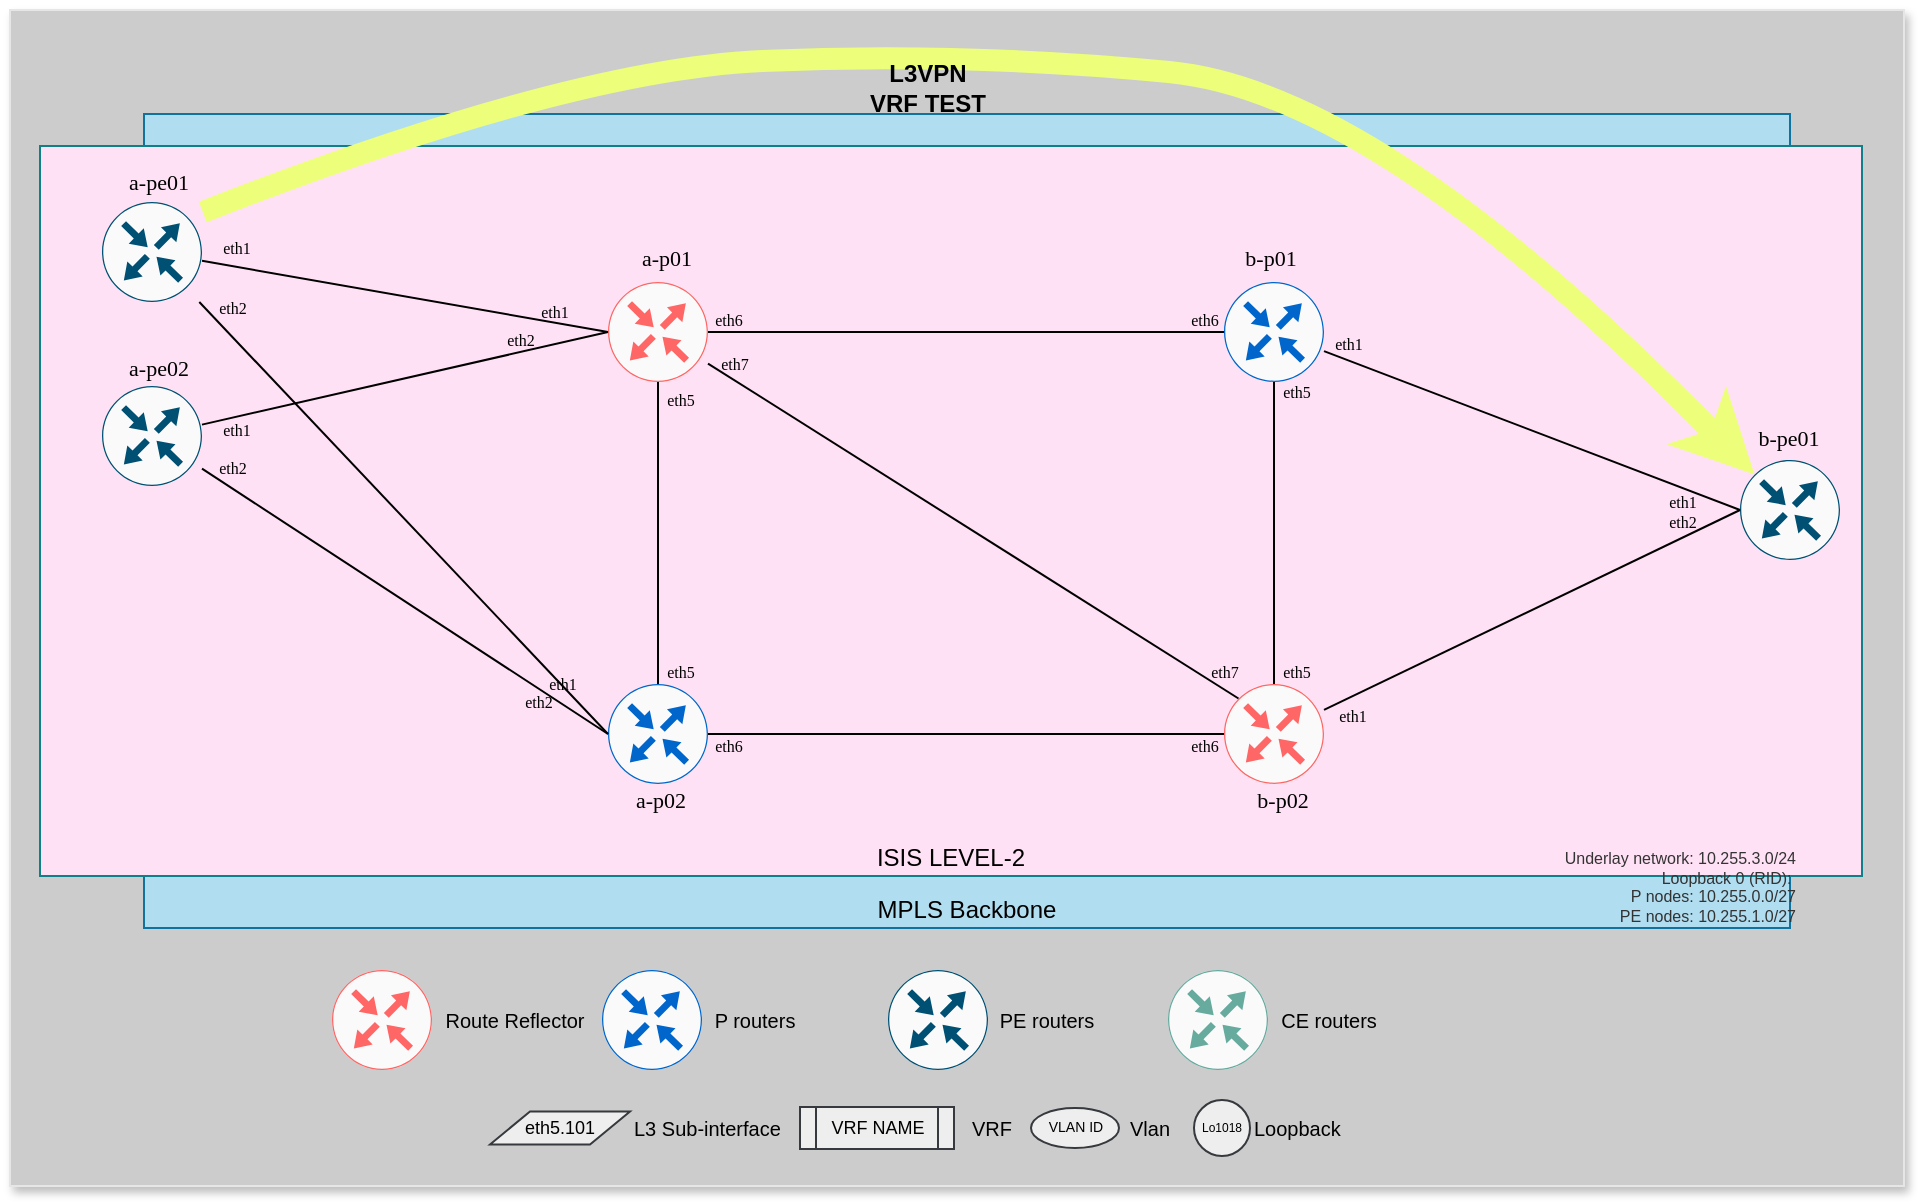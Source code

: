 <mxfile version="27.1.6">
  <diagram name="Page-1" id="-UelpCdYEey4y5baOnSz">
    <mxGraphModel dx="1449" dy="1049" grid="0" gridSize="10" guides="1" tooltips="1" connect="1" arrows="1" fold="1" page="0" pageScale="1" pageWidth="827" pageHeight="1169" math="0" shadow="0">
      <root>
        <mxCell id="0" />
        <mxCell id="-plp4mE1TCrz63QN9HbG-12" value="Background Image" parent="0" />
        <mxCell id="-plp4mE1TCrz63QN9HbG-13" value="" style="rounded=0;whiteSpace=wrap;html=1;fillColor=#CCCCCC;fontColor=#333333;strokeColor=#E6E6E6;shadow=1;" parent="-plp4mE1TCrz63QN9HbG-12" vertex="1">
          <mxGeometry x="-285" y="-140" width="947" height="588" as="geometry" />
        </mxCell>
        <mxCell id="1" parent="0" />
        <mxCell id="WSuv4SzaL3Qnk7HgxCXB-33" value="MPLS Backbone" style="rounded=0;whiteSpace=wrap;html=1;fillColor=#b1ddf0;strokeColor=#10739e;verticalAlign=bottom;" parent="1" vertex="1">
          <mxGeometry x="-218" y="-88" width="823" height="407" as="geometry" />
        </mxCell>
        <mxCell id="WSuv4SzaL3Qnk7HgxCXB-26" value="ISIS LEVEL-2" style="rounded=0;whiteSpace=wrap;html=1;fillColor=#FFE1F5;strokeColor=#0e8088;verticalAlign=bottom;shadow=0;" parent="1" vertex="1">
          <mxGeometry x="-270" y="-72" width="911" height="365" as="geometry" />
        </mxCell>
        <mxCell id="WSuv4SzaL3Qnk7HgxCXB-204" value="" style="sketch=0;points=[[0.5,0,0],[1,0.5,0],[0.5,1,0],[0,0.5,0],[0.145,0.145,0],[0.856,0.145,0],[0.855,0.856,0],[0.145,0.855,0]];verticalLabelPosition=bottom;html=1;verticalAlign=top;aspect=fixed;align=center;pointerEvents=1;shape=mxgraph.cisco19.rect;prIcon=router;fillColor=#FAFAFA;strokeColor=#0066CC;fontSize=8;" parent="1" vertex="1">
          <mxGeometry x="11" y="340" width="50" height="50" as="geometry" />
        </mxCell>
        <mxCell id="WSuv4SzaL3Qnk7HgxCXB-205" value="P routers" style="text;html=1;align=center;verticalAlign=middle;resizable=0;points=[];autosize=1;strokeColor=none;fillColor=none;fontSize=10;" parent="1" vertex="1">
          <mxGeometry x="58" y="353" width="58" height="24" as="geometry" />
        </mxCell>
        <mxCell id="WSuv4SzaL3Qnk7HgxCXB-206" value="" style="sketch=0;points=[[0.5,0,0],[1,0.5,0],[0.5,1,0],[0,0.5,0],[0.145,0.145,0],[0.856,0.145,0],[0.855,0.856,0],[0.145,0.855,0]];verticalLabelPosition=bottom;html=1;verticalAlign=top;aspect=fixed;align=center;pointerEvents=1;shape=mxgraph.cisco19.rect;prIcon=router;fillColor=#FAFAFA;strokeColor=#005073;fontSize=8;" parent="1" vertex="1">
          <mxGeometry x="154" y="340" width="50" height="50" as="geometry" />
        </mxCell>
        <mxCell id="WSuv4SzaL3Qnk7HgxCXB-207" value="PE routers" style="text;html=1;align=center;verticalAlign=middle;resizable=0;points=[];autosize=1;strokeColor=none;fillColor=none;fontSize=10;" parent="1" vertex="1">
          <mxGeometry x="200.5" y="353" width="65" height="24" as="geometry" />
        </mxCell>
        <mxCell id="WSuv4SzaL3Qnk7HgxCXB-208" value="" style="sketch=0;points=[[0.5,0,0],[1,0.5,0],[0.5,1,0],[0,0.5,0],[0.145,0.145,0],[0.856,0.145,0],[0.855,0.856,0],[0.145,0.855,0]];verticalLabelPosition=bottom;html=1;verticalAlign=top;aspect=fixed;align=center;pointerEvents=1;shape=mxgraph.cisco19.rect;prIcon=router;fillColor=#FAFAFA;strokeColor=#67AB9F;fontSize=8;" parent="1" vertex="1">
          <mxGeometry x="294" y="340" width="50" height="50" as="geometry" />
        </mxCell>
        <mxCell id="WSuv4SzaL3Qnk7HgxCXB-209" value="CE routers" style="text;html=1;align=center;verticalAlign=middle;resizable=0;points=[];autosize=1;strokeColor=none;fillColor=none;fontSize=10;" parent="1" vertex="1">
          <mxGeometry x="341" y="353" width="66" height="24" as="geometry" />
        </mxCell>
        <mxCell id="-plp4mE1TCrz63QN9HbG-1" value="VRF NAME" style="shape=process;whiteSpace=wrap;html=1;backgroundOutline=1;fillColor=#eeeeee;strokeColor=#36393d;fontSize=9;" parent="1" vertex="1">
          <mxGeometry x="110" y="408.5" width="77" height="21" as="geometry" />
        </mxCell>
        <mxCell id="-plp4mE1TCrz63QN9HbG-2" value="VRF" style="text;html=1;align=left;verticalAlign=middle;resizable=0;points=[];autosize=1;strokeColor=none;fillColor=none;fontSize=10;" parent="1" vertex="1">
          <mxGeometry x="194" y="407" width="38" height="24" as="geometry" />
        </mxCell>
        <mxCell id="-plp4mE1TCrz63QN9HbG-3" value="VLAN ID" style="ellipse;whiteSpace=wrap;html=1;fontSize=7;fillColor=#eeeeee;strokeColor=#36393d;" parent="1" vertex="1">
          <mxGeometry x="225.5" y="409" width="44" height="20" as="geometry" />
        </mxCell>
        <mxCell id="-plp4mE1TCrz63QN9HbG-5" value="Vlan" style="text;html=1;align=left;verticalAlign=middle;resizable=0;points=[];autosize=1;strokeColor=none;fillColor=none;fontSize=10;" parent="1" vertex="1">
          <mxGeometry x="273" y="407" width="38" height="24" as="geometry" />
        </mxCell>
        <mxCell id="-plp4mE1TCrz63QN9HbG-7" value="Lo1018" style="ellipse;whiteSpace=wrap;html=1;aspect=fixed;fillColor=#eeeeee;strokeColor=#36393d;fontSize=6;" parent="1" vertex="1">
          <mxGeometry x="307" y="405" width="28" height="28" as="geometry" />
        </mxCell>
        <mxCell id="-plp4mE1TCrz63QN9HbG-8" value="Loopback" style="text;html=1;align=left;verticalAlign=middle;resizable=0;points=[];autosize=1;strokeColor=none;fillColor=none;fontSize=10;" parent="1" vertex="1">
          <mxGeometry x="335" y="407" width="61" height="24" as="geometry" />
        </mxCell>
        <mxCell id="JTRN2UEG_rgVW73hcwAd-14" value="eth5.101" style="shape=parallelogram;perimeter=parallelogramPerimeter;whiteSpace=wrap;html=1;fixedSize=1;fontSize=9;fillColor=#eeeeee;strokeColor=#36393d;" parent="1" vertex="1">
          <mxGeometry x="-45" y="410.75" width="70" height="16.5" as="geometry" />
        </mxCell>
        <mxCell id="JTRN2UEG_rgVW73hcwAd-15" value="L3 Sub-interface" style="text;html=1;align=left;verticalAlign=middle;resizable=0;points=[];autosize=1;strokeColor=none;fillColor=none;fontSize=10;" parent="1" vertex="1">
          <mxGeometry x="25" y="407" width="91" height="24" as="geometry" />
        </mxCell>
        <mxCell id="A-7povr_MnUaADOWKXIy-25" value="" style="curved=1;endArrow=classic;html=1;rounded=0;entryX=0.145;entryY=0.145;entryDx=0;entryDy=0;entryPerimeter=0;exitX=0.902;exitY=1.12;exitDx=0;exitDy=0;exitPerimeter=0;strokeColor=#EDFF7A;strokeWidth=11;" edge="1" parent="1" source="WSuv4SzaL3Qnk7HgxCXB-101" target="WSuv4SzaL3Qnk7HgxCXB-66">
          <mxGeometry width="50" height="50" relative="1" as="geometry">
            <mxPoint x="229" y="75" as="sourcePoint" />
            <mxPoint x="279" y="25" as="targetPoint" />
            <Array as="points">
              <mxPoint x="-7" y="-110" />
              <mxPoint x="189" y="-119" />
              <mxPoint x="400" y="-99" />
            </Array>
          </mxGeometry>
        </mxCell>
        <mxCell id="A-7povr_MnUaADOWKXIy-27" value="&lt;b&gt;L3VPN&lt;/b&gt;&lt;div&gt;&lt;b&gt;VRF TEST&lt;/b&gt;&lt;/div&gt;" style="text;html=1;align=center;verticalAlign=middle;whiteSpace=wrap;rounded=0;" vertex="1" parent="1">
          <mxGeometry x="144" y="-116" width="60" height="30" as="geometry" />
        </mxCell>
        <mxCell id="WSuv4SzaL3Qnk7HgxCXB-57" value="Topology" parent="0" />
        <mxCell id="WSuv4SzaL3Qnk7HgxCXB-58" value="" style="sketch=0;points=[[0.5,0,0],[1,0.5,0],[0.5,1,0],[0,0.5,0],[0.145,0.145,0],[0.856,0.145,0],[0.855,0.856,0],[0.145,0.855,0]];verticalLabelPosition=bottom;html=1;verticalAlign=top;aspect=fixed;align=center;pointerEvents=1;shape=mxgraph.cisco19.rect;prIcon=router;fillColor=#FAFAFA;strokeColor=#005073;" parent="WSuv4SzaL3Qnk7HgxCXB-57" vertex="1">
          <mxGeometry x="-239" y="-44" width="50" height="50" as="geometry" />
        </mxCell>
        <mxCell id="WSuv4SzaL3Qnk7HgxCXB-59" value="" style="sketch=0;points=[[0.5,0,0],[1,0.5,0],[0.5,1,0],[0,0.5,0],[0.145,0.145,0],[0.856,0.145,0],[0.855,0.856,0],[0.145,0.855,0]];verticalLabelPosition=bottom;html=1;verticalAlign=top;aspect=fixed;align=center;pointerEvents=1;shape=mxgraph.cisco19.rect;prIcon=router;fillColor=#FAFAFA;strokeColor=#005073;" parent="WSuv4SzaL3Qnk7HgxCXB-57" vertex="1">
          <mxGeometry x="-239" y="48" width="50" height="50" as="geometry" />
        </mxCell>
        <mxCell id="WSuv4SzaL3Qnk7HgxCXB-62" value="" style="sketch=0;points=[[0.5,0,0],[1,0.5,0],[0.5,1,0],[0,0.5,0],[0.145,0.145,0],[0.856,0.145,0],[0.855,0.856,0],[0.145,0.855,0]];verticalLabelPosition=bottom;html=1;verticalAlign=top;aspect=fixed;align=center;pointerEvents=1;shape=mxgraph.cisco19.rect;prIcon=router;fillColor=#FAFAFA;strokeColor=#FF6666;" parent="WSuv4SzaL3Qnk7HgxCXB-57" vertex="1">
          <mxGeometry x="14" y="-4" width="50" height="50" as="geometry" />
        </mxCell>
        <mxCell id="WSuv4SzaL3Qnk7HgxCXB-63" value="" style="sketch=0;points=[[0.5,0,0],[1,0.5,0],[0.5,1,0],[0,0.5,0],[0.145,0.145,0],[0.856,0.145,0],[0.855,0.856,0],[0.145,0.855,0]];verticalLabelPosition=bottom;html=1;verticalAlign=top;aspect=fixed;align=center;pointerEvents=1;shape=mxgraph.cisco19.rect;prIcon=router;fillColor=#FAFAFA;strokeColor=#0066CC;" parent="WSuv4SzaL3Qnk7HgxCXB-57" vertex="1">
          <mxGeometry x="14" y="197" width="50" height="50" as="geometry" />
        </mxCell>
        <mxCell id="WSuv4SzaL3Qnk7HgxCXB-64" value="" style="sketch=0;points=[[0.5,0,0],[1,0.5,0],[0.5,1,0],[0,0.5,0],[0.145,0.145,0],[0.856,0.145,0],[0.855,0.856,0],[0.145,0.855,0]];verticalLabelPosition=bottom;html=1;verticalAlign=top;aspect=fixed;align=center;pointerEvents=1;shape=mxgraph.cisco19.rect;prIcon=router;fillColor=#FAFAFA;strokeColor=#0066CC;" parent="WSuv4SzaL3Qnk7HgxCXB-57" vertex="1">
          <mxGeometry x="322" y="-4" width="50" height="50" as="geometry" />
        </mxCell>
        <mxCell id="WSuv4SzaL3Qnk7HgxCXB-65" value="" style="sketch=0;points=[[0.5,0,0],[1,0.5,0],[0.5,1,0],[0,0.5,0],[0.145,0.145,0],[0.856,0.145,0],[0.855,0.856,0],[0.145,0.855,0]];verticalLabelPosition=bottom;html=1;verticalAlign=top;aspect=fixed;align=center;pointerEvents=1;shape=mxgraph.cisco19.rect;prIcon=router;fillColor=#FAFAFA;strokeColor=#FF6666;" parent="WSuv4SzaL3Qnk7HgxCXB-57" vertex="1">
          <mxGeometry x="322" y="197" width="50" height="50" as="geometry" />
        </mxCell>
        <mxCell id="WSuv4SzaL3Qnk7HgxCXB-66" value="" style="sketch=0;points=[[0.5,0,0],[1,0.5,0],[0.5,1,0],[0,0.5,0],[0.145,0.145,0],[0.856,0.145,0],[0.855,0.856,0],[0.145,0.855,0]];verticalLabelPosition=bottom;html=1;verticalAlign=top;aspect=fixed;align=center;pointerEvents=1;shape=mxgraph.cisco19.rect;prIcon=router;fillColor=#FAFAFA;strokeColor=#005073;" parent="WSuv4SzaL3Qnk7HgxCXB-57" vertex="1">
          <mxGeometry x="580" y="85" width="50" height="50" as="geometry" />
        </mxCell>
        <mxCell id="WSuv4SzaL3Qnk7HgxCXB-69" style="edgeStyle=none;curved=1;rounded=0;orthogonalLoop=1;jettySize=auto;html=1;entryX=0;entryY=0.5;entryDx=0;entryDy=0;entryPerimeter=0;fontSize=12;startSize=8;endSize=8;endArrow=none;endFill=0;" parent="WSuv4SzaL3Qnk7HgxCXB-57" source="WSuv4SzaL3Qnk7HgxCXB-59" target="WSuv4SzaL3Qnk7HgxCXB-62" edge="1">
          <mxGeometry relative="1" as="geometry" />
        </mxCell>
        <mxCell id="WSuv4SzaL3Qnk7HgxCXB-70" style="edgeStyle=none;curved=1;rounded=0;orthogonalLoop=1;jettySize=auto;html=1;entryX=0;entryY=0.5;entryDx=0;entryDy=0;entryPerimeter=0;fontSize=12;startSize=8;endSize=8;endArrow=none;endFill=0;" parent="WSuv4SzaL3Qnk7HgxCXB-57" source="WSuv4SzaL3Qnk7HgxCXB-58" target="WSuv4SzaL3Qnk7HgxCXB-62" edge="1">
          <mxGeometry relative="1" as="geometry" />
        </mxCell>
        <mxCell id="WSuv4SzaL3Qnk7HgxCXB-71" style="edgeStyle=none;curved=1;rounded=0;orthogonalLoop=1;jettySize=auto;html=1;fontSize=12;startSize=8;endSize=8;endArrow=none;endFill=0;strokeWidth=1;" parent="WSuv4SzaL3Qnk7HgxCXB-57" source="WSuv4SzaL3Qnk7HgxCXB-62" target="WSuv4SzaL3Qnk7HgxCXB-64" edge="1">
          <mxGeometry relative="1" as="geometry">
            <mxPoint x="252" y="21" as="targetPoint" />
          </mxGeometry>
        </mxCell>
        <mxCell id="WSuv4SzaL3Qnk7HgxCXB-72" style="edgeStyle=none;curved=1;rounded=0;orthogonalLoop=1;jettySize=auto;html=1;entryX=0;entryY=0.5;entryDx=0;entryDy=0;entryPerimeter=0;fontSize=12;startSize=8;endSize=8;endArrow=none;endFill=0;strokeWidth=1;" parent="WSuv4SzaL3Qnk7HgxCXB-57" source="WSuv4SzaL3Qnk7HgxCXB-63" target="WSuv4SzaL3Qnk7HgxCXB-65" edge="1">
          <mxGeometry relative="1" as="geometry" />
        </mxCell>
        <mxCell id="WSuv4SzaL3Qnk7HgxCXB-73" style="edgeStyle=none;curved=1;rounded=0;orthogonalLoop=1;jettySize=auto;html=1;fontSize=12;startSize=8;endSize=8;entryX=0.5;entryY=1;entryDx=0;entryDy=0;entryPerimeter=0;endArrow=none;endFill=0;strokeWidth=1;" parent="WSuv4SzaL3Qnk7HgxCXB-57" source="WSuv4SzaL3Qnk7HgxCXB-63" target="WSuv4SzaL3Qnk7HgxCXB-62" edge="1">
          <mxGeometry relative="1" as="geometry">
            <mxPoint x="325" y="31" as="targetPoint" />
          </mxGeometry>
        </mxCell>
        <mxCell id="WSuv4SzaL3Qnk7HgxCXB-74" style="edgeStyle=none;curved=1;rounded=0;orthogonalLoop=1;jettySize=auto;html=1;entryX=0.5;entryY=0;entryDx=0;entryDy=0;entryPerimeter=0;fontSize=12;startSize=8;endSize=8;endArrow=none;endFill=0;strokeWidth=1;" parent="WSuv4SzaL3Qnk7HgxCXB-57" source="WSuv4SzaL3Qnk7HgxCXB-64" target="WSuv4SzaL3Qnk7HgxCXB-65" edge="1">
          <mxGeometry relative="1" as="geometry" />
        </mxCell>
        <mxCell id="WSuv4SzaL3Qnk7HgxCXB-75" style="edgeStyle=none;curved=1;rounded=0;orthogonalLoop=1;jettySize=auto;html=1;entryX=0.145;entryY=0.145;entryDx=0;entryDy=0;entryPerimeter=0;fontSize=12;startSize=8;endSize=8;endArrow=none;endFill=0;strokeWidth=1;" parent="WSuv4SzaL3Qnk7HgxCXB-57" source="WSuv4SzaL3Qnk7HgxCXB-62" target="WSuv4SzaL3Qnk7HgxCXB-65" edge="1">
          <mxGeometry relative="1" as="geometry" />
        </mxCell>
        <mxCell id="WSuv4SzaL3Qnk7HgxCXB-76" style="edgeStyle=none;curved=1;rounded=0;orthogonalLoop=1;jettySize=auto;html=1;entryX=0;entryY=0.5;entryDx=0;entryDy=0;entryPerimeter=0;fontSize=12;startSize=8;endSize=8;endArrow=none;endFill=0;" parent="WSuv4SzaL3Qnk7HgxCXB-57" source="WSuv4SzaL3Qnk7HgxCXB-58" target="WSuv4SzaL3Qnk7HgxCXB-63" edge="1">
          <mxGeometry relative="1" as="geometry" />
        </mxCell>
        <mxCell id="WSuv4SzaL3Qnk7HgxCXB-77" style="edgeStyle=none;curved=1;rounded=0;orthogonalLoop=1;jettySize=auto;html=1;entryX=0;entryY=0.5;entryDx=0;entryDy=0;entryPerimeter=0;fontSize=12;startSize=8;endSize=8;endArrow=none;endFill=0;" parent="WSuv4SzaL3Qnk7HgxCXB-57" source="WSuv4SzaL3Qnk7HgxCXB-59" target="WSuv4SzaL3Qnk7HgxCXB-63" edge="1">
          <mxGeometry relative="1" as="geometry" />
        </mxCell>
        <mxCell id="WSuv4SzaL3Qnk7HgxCXB-80" style="edgeStyle=none;curved=1;rounded=0;orthogonalLoop=1;jettySize=auto;html=1;entryX=0;entryY=0.5;entryDx=0;entryDy=0;entryPerimeter=0;fontSize=12;startSize=8;endSize=8;endArrow=none;endFill=0;" parent="WSuv4SzaL3Qnk7HgxCXB-57" source="WSuv4SzaL3Qnk7HgxCXB-64" target="WSuv4SzaL3Qnk7HgxCXB-66" edge="1">
          <mxGeometry relative="1" as="geometry" />
        </mxCell>
        <mxCell id="WSuv4SzaL3Qnk7HgxCXB-81" style="edgeStyle=none;curved=1;rounded=0;orthogonalLoop=1;jettySize=auto;html=1;entryX=0;entryY=0.5;entryDx=0;entryDy=0;entryPerimeter=0;fontSize=12;startSize=8;endSize=8;endArrow=none;endFill=0;" parent="WSuv4SzaL3Qnk7HgxCXB-57" source="WSuv4SzaL3Qnk7HgxCXB-65" target="WSuv4SzaL3Qnk7HgxCXB-66" edge="1">
          <mxGeometry relative="1" as="geometry" />
        </mxCell>
        <UserObject label="&lt;div&gt;&lt;span data-lucid-type=&quot;application/vnd.lucid.text&quot; data-lucid-content=&quot;{&amp;quot;t&amp;quot;:&amp;quot;Loopback 0 (RID): 1.0.0.x ISIS: 49.019.168.0.00x.00&amp;quot;,&amp;quot;m&amp;quot;:[{&amp;quot;s&amp;quot;:0,&amp;quot;n&amp;quot;:&amp;quot;a&amp;quot;,&amp;quot;v&amp;quot;:&amp;quot;left&amp;quot;},{&amp;quot;s&amp;quot;:0,&amp;quot;n&amp;quot;:&amp;quot;c&amp;quot;,&amp;quot;v&amp;quot;:&amp;quot;333333ff&amp;quot;,&amp;quot;e&amp;quot;:56},{&amp;quot;s&amp;quot;:0,&amp;quot;n&amp;quot;:&amp;quot;s&amp;quot;,&amp;quot;v&amp;quot;:17.778,&amp;quot;e&amp;quot;:56}]}&quot;&gt;&lt;span style=&quot;color: rgb(51, 51, 51);&quot;&gt;&lt;font&gt;Underlay network: 10.255.3.0/24&lt;/font&gt;&lt;/span&gt;&lt;/span&gt;&lt;/div&gt;&lt;span data-lucid-type=&quot;application/vnd.lucid.text&quot; data-lucid-content=&quot;{&amp;quot;t&amp;quot;:&amp;quot;Loopback 0 (RID): 1.0.0.x ISIS: 49.019.168.0.00x.00&amp;quot;,&amp;quot;m&amp;quot;:[{&amp;quot;s&amp;quot;:0,&amp;quot;n&amp;quot;:&amp;quot;a&amp;quot;,&amp;quot;v&amp;quot;:&amp;quot;left&amp;quot;},{&amp;quot;s&amp;quot;:0,&amp;quot;n&amp;quot;:&amp;quot;c&amp;quot;,&amp;quot;v&amp;quot;:&amp;quot;333333ff&amp;quot;,&amp;quot;e&amp;quot;:56},{&amp;quot;s&amp;quot;:0,&amp;quot;n&amp;quot;:&amp;quot;s&amp;quot;,&amp;quot;v&amp;quot;:17.778,&amp;quot;e&amp;quot;:56}]}&quot;&gt;&lt;span style=&quot;color: rgb(51, 51, 51);&quot;&gt;&lt;font&gt;Loopback 0 (RID):&amp;nbsp;&lt;br&gt;&lt;/font&gt;&lt;/span&gt;&lt;/span&gt;&lt;div&gt;&lt;span data-lucid-type=&quot;application/vnd.lucid.text&quot; data-lucid-content=&quot;{&amp;quot;t&amp;quot;:&amp;quot;Loopback 0 (RID): 1.0.0.x ISIS: 49.019.168.0.00x.00&amp;quot;,&amp;quot;m&amp;quot;:[{&amp;quot;s&amp;quot;:0,&amp;quot;n&amp;quot;:&amp;quot;a&amp;quot;,&amp;quot;v&amp;quot;:&amp;quot;left&amp;quot;},{&amp;quot;s&amp;quot;:0,&amp;quot;n&amp;quot;:&amp;quot;c&amp;quot;,&amp;quot;v&amp;quot;:&amp;quot;333333ff&amp;quot;,&amp;quot;e&amp;quot;:56},{&amp;quot;s&amp;quot;:0,&amp;quot;n&amp;quot;:&amp;quot;s&amp;quot;,&amp;quot;v&amp;quot;:17.778,&amp;quot;e&amp;quot;:56}]}&quot;&gt;&lt;font style=&quot;&quot;&gt;&lt;font color=&quot;#333333&quot;&gt;P nodes: 10.255.0.0/27&lt;/font&gt;&lt;br&gt;&lt;/font&gt;&lt;/span&gt;&lt;/div&gt;&lt;div&gt;&lt;span data-lucid-type=&quot;application/vnd.lucid.text&quot; data-lucid-content=&quot;{&amp;quot;t&amp;quot;:&amp;quot;Loopback 0 (RID): 1.0.0.x ISIS: 49.019.168.0.00x.00&amp;quot;,&amp;quot;m&amp;quot;:[{&amp;quot;s&amp;quot;:0,&amp;quot;n&amp;quot;:&amp;quot;a&amp;quot;,&amp;quot;v&amp;quot;:&amp;quot;left&amp;quot;},{&amp;quot;s&amp;quot;:0,&amp;quot;n&amp;quot;:&amp;quot;c&amp;quot;,&amp;quot;v&amp;quot;:&amp;quot;333333ff&amp;quot;,&amp;quot;e&amp;quot;:56},{&amp;quot;s&amp;quot;:0,&amp;quot;n&amp;quot;:&amp;quot;s&amp;quot;,&amp;quot;v&amp;quot;:17.778,&amp;quot;e&amp;quot;:56}]}&quot;&gt;&lt;font style=&quot;&quot;&gt;&lt;font color=&quot;#333333&quot;&gt;PE nodes:&amp;nbsp;&lt;/font&gt;&lt;/font&gt;&lt;/span&gt;&lt;span style=&quot;background-color: initial;&quot;&gt;&lt;font color=&quot;#333333&quot;&gt;10.255.1.0/27&lt;/font&gt;&lt;/span&gt;&lt;/div&gt;" id="WSuv4SzaL3Qnk7HgxCXB-153">
          <mxCell style="text;whiteSpace=wrap;html=1;align=right;fontSize=8;fontFamily=Helvetica;" parent="WSuv4SzaL3Qnk7HgxCXB-57" vertex="1">
            <mxGeometry x="485" y="273" width="125" height="38" as="geometry" />
          </mxCell>
        </UserObject>
        <mxCell id="-plp4mE1TCrz63QN9HbG-9" value="" style="sketch=0;points=[[0.5,0,0],[1,0.5,0],[0.5,1,0],[0,0.5,0],[0.145,0.145,0],[0.856,0.145,0],[0.855,0.856,0],[0.145,0.855,0]];verticalLabelPosition=bottom;html=1;verticalAlign=top;aspect=fixed;align=center;pointerEvents=1;shape=mxgraph.cisco19.rect;prIcon=router;fillColor=#FAFAFA;strokeColor=#FF6666;" parent="WSuv4SzaL3Qnk7HgxCXB-57" vertex="1">
          <mxGeometry x="-124" y="340" width="50" height="50" as="geometry" />
        </mxCell>
        <mxCell id="-plp4mE1TCrz63QN9HbG-10" value="Route Reflector" style="text;html=1;align=center;verticalAlign=middle;resizable=0;points=[];autosize=1;strokeColor=none;fillColor=none;fontSize=10;" parent="WSuv4SzaL3Qnk7HgxCXB-57" vertex="1">
          <mxGeometry x="-77" y="353" width="87" height="24" as="geometry" />
        </mxCell>
        <mxCell id="WSuv4SzaL3Qnk7HgxCXB-48" value="Hostnames" parent="0" />
        <mxCell id="WSuv4SzaL3Qnk7HgxCXB-49" value="a-p01" style="text;html=1;align=center;verticalAlign=middle;resizable=0;points=[];autosize=1;strokeColor=none;fillColor=none;fontSize=11;fontFamily=Verdana;" parent="WSuv4SzaL3Qnk7HgxCXB-48" vertex="1">
          <mxGeometry x="18" y="-29" width="50" height="25" as="geometry" />
        </mxCell>
        <mxCell id="WSuv4SzaL3Qnk7HgxCXB-50" value="a-p02" style="text;html=1;align=center;verticalAlign=middle;resizable=0;points=[];autosize=1;strokeColor=none;fillColor=none;fontSize=11;fontFamily=Verdana;" parent="WSuv4SzaL3Qnk7HgxCXB-48" vertex="1">
          <mxGeometry x="14.5" y="242" width="50" height="25" as="geometry" />
        </mxCell>
        <mxCell id="WSuv4SzaL3Qnk7HgxCXB-51" value="b-pe01" style="text;html=1;align=center;verticalAlign=middle;resizable=0;points=[];autosize=1;strokeColor=none;fillColor=none;fontSize=11;fontFamily=Verdana;" parent="WSuv4SzaL3Qnk7HgxCXB-48" vertex="1">
          <mxGeometry x="575" y="61" width="57" height="25" as="geometry" />
        </mxCell>
        <mxCell id="WSuv4SzaL3Qnk7HgxCXB-52" value="a-pe02" style="text;html=1;align=center;verticalAlign=middle;resizable=0;points=[];autosize=1;strokeColor=none;fillColor=none;fontSize=11;fontFamily=Verdana;" parent="WSuv4SzaL3Qnk7HgxCXB-48" vertex="1">
          <mxGeometry x="-240" y="26" width="57" height="25" as="geometry" />
        </mxCell>
        <mxCell id="WSuv4SzaL3Qnk7HgxCXB-55" value="b-p02" style="text;html=1;align=center;verticalAlign=middle;resizable=0;points=[];autosize=1;strokeColor=none;fillColor=none;fontSize=11;fontFamily=Verdana;" parent="WSuv4SzaL3Qnk7HgxCXB-48" vertex="1">
          <mxGeometry x="325" y="242" width="51" height="25" as="geometry" />
        </mxCell>
        <mxCell id="WSuv4SzaL3Qnk7HgxCXB-56" value="b-p01" style="text;html=1;align=center;verticalAlign=middle;resizable=0;points=[];autosize=1;strokeColor=none;fillColor=none;fontSize=11;fontFamily=Verdana;" parent="WSuv4SzaL3Qnk7HgxCXB-48" vertex="1">
          <mxGeometry x="319.5" y="-28.5" width="51" height="25" as="geometry" />
        </mxCell>
        <mxCell id="WSuv4SzaL3Qnk7HgxCXB-101" value="a-pe01" style="text;html=1;align=center;verticalAlign=middle;resizable=0;points=[];autosize=1;strokeColor=none;fillColor=none;fontSize=11;fontFamily=Verdana;" parent="WSuv4SzaL3Qnk7HgxCXB-48" vertex="1">
          <mxGeometry x="-240" y="-67" width="57" height="25" as="geometry" />
        </mxCell>
        <mxCell id="WSuv4SzaL3Qnk7HgxCXB-106" value="Interfaces" parent="0" />
        <mxCell id="WSuv4SzaL3Qnk7HgxCXB-115" value="eth1" style="text;html=1;align=center;verticalAlign=middle;resizable=0;points=[];autosize=1;strokeColor=none;fillColor=none;fontSize=8;fontFamily=Verdana;" parent="WSuv4SzaL3Qnk7HgxCXB-106" vertex="1">
          <mxGeometry x="-190" y="-32" width="36" height="22" as="geometry" />
        </mxCell>
        <mxCell id="WSuv4SzaL3Qnk7HgxCXB-116" value="eth2" style="text;html=1;align=center;verticalAlign=middle;resizable=0;points=[];autosize=1;strokeColor=none;fillColor=none;fontSize=8;fontFamily=Verdana;" parent="WSuv4SzaL3Qnk7HgxCXB-106" vertex="1">
          <mxGeometry x="-192" y="-2" width="36" height="22" as="geometry" />
        </mxCell>
        <mxCell id="WSuv4SzaL3Qnk7HgxCXB-117" value="eth1" style="text;html=1;align=center;verticalAlign=middle;resizable=0;points=[];autosize=1;strokeColor=none;fillColor=none;fontSize=8;fontFamily=Verdana;" parent="WSuv4SzaL3Qnk7HgxCXB-106" vertex="1">
          <mxGeometry x="-190" y="59" width="36" height="22" as="geometry" />
        </mxCell>
        <mxCell id="WSuv4SzaL3Qnk7HgxCXB-118" value="eth2" style="text;html=1;align=center;verticalAlign=middle;resizable=0;points=[];autosize=1;strokeColor=none;fillColor=none;fontSize=8;fontFamily=Verdana;" parent="WSuv4SzaL3Qnk7HgxCXB-106" vertex="1">
          <mxGeometry x="-192" y="78" width="36" height="22" as="geometry" />
        </mxCell>
        <mxCell id="WSuv4SzaL3Qnk7HgxCXB-123" value="eth1" style="text;html=1;align=center;verticalAlign=middle;resizable=0;points=[];autosize=1;strokeColor=none;fillColor=none;fontSize=8;fontFamily=Verdana;" parent="WSuv4SzaL3Qnk7HgxCXB-106" vertex="1">
          <mxGeometry x="-31" width="36" height="22" as="geometry" />
        </mxCell>
        <mxCell id="WSuv4SzaL3Qnk7HgxCXB-124" value="eth2" style="text;html=1;align=center;verticalAlign=middle;resizable=0;points=[];autosize=1;strokeColor=none;fillColor=none;fontSize=8;fontFamily=Verdana;" parent="WSuv4SzaL3Qnk7HgxCXB-106" vertex="1">
          <mxGeometry x="-48" y="14" width="36" height="22" as="geometry" />
        </mxCell>
        <mxCell id="WSuv4SzaL3Qnk7HgxCXB-129" value="eth1" style="text;html=1;align=center;verticalAlign=middle;resizable=0;points=[];autosize=1;strokeColor=none;fillColor=none;fontSize=8;fontFamily=Verdana;" parent="WSuv4SzaL3Qnk7HgxCXB-106" vertex="1">
          <mxGeometry x="-27" y="186" width="36" height="22" as="geometry" />
        </mxCell>
        <mxCell id="WSuv4SzaL3Qnk7HgxCXB-130" value="eth2" style="text;html=1;align=center;verticalAlign=middle;resizable=0;points=[];autosize=1;strokeColor=none;fillColor=none;fontSize=8;fontFamily=Verdana;" parent="WSuv4SzaL3Qnk7HgxCXB-106" vertex="1">
          <mxGeometry x="-39" y="195" width="36" height="22" as="geometry" />
        </mxCell>
        <mxCell id="WSuv4SzaL3Qnk7HgxCXB-133" value="eth5" style="text;html=1;align=center;verticalAlign=middle;resizable=0;points=[];autosize=1;strokeColor=none;fillColor=none;fontSize=8;fontFamily=Verdana;" parent="WSuv4SzaL3Qnk7HgxCXB-106" vertex="1">
          <mxGeometry x="32" y="44" width="36" height="22" as="geometry" />
        </mxCell>
        <mxCell id="WSuv4SzaL3Qnk7HgxCXB-134" value="eth5" style="text;html=1;align=center;verticalAlign=middle;resizable=0;points=[];autosize=1;strokeColor=none;fillColor=none;fontSize=8;fontFamily=Verdana;" parent="WSuv4SzaL3Qnk7HgxCXB-106" vertex="1">
          <mxGeometry x="32" y="180" width="36" height="22" as="geometry" />
        </mxCell>
        <mxCell id="WSuv4SzaL3Qnk7HgxCXB-135" value="eth7" style="text;html=1;align=center;verticalAlign=middle;resizable=0;points=[];autosize=1;strokeColor=none;fillColor=none;fontSize=8;fontFamily=Verdana;" parent="WSuv4SzaL3Qnk7HgxCXB-106" vertex="1">
          <mxGeometry x="59" y="26" width="36" height="22" as="geometry" />
        </mxCell>
        <mxCell id="WSuv4SzaL3Qnk7HgxCXB-136" value="eth7" style="text;html=1;align=center;verticalAlign=middle;resizable=0;points=[];autosize=1;strokeColor=none;fillColor=none;fontSize=8;fontFamily=Verdana;" parent="WSuv4SzaL3Qnk7HgxCXB-106" vertex="1">
          <mxGeometry x="304" y="180" width="36" height="22" as="geometry" />
        </mxCell>
        <mxCell id="WSuv4SzaL3Qnk7HgxCXB-137" value="eth6" style="text;html=1;align=center;verticalAlign=middle;resizable=0;points=[];autosize=1;strokeColor=none;fillColor=none;fontSize=8;fontFamily=Verdana;" parent="WSuv4SzaL3Qnk7HgxCXB-106" vertex="1">
          <mxGeometry x="56" y="4" width="36" height="22" as="geometry" />
        </mxCell>
        <mxCell id="WSuv4SzaL3Qnk7HgxCXB-138" value="eth6" style="text;html=1;align=center;verticalAlign=middle;resizable=0;points=[];autosize=1;strokeColor=none;fillColor=none;fontSize=8;fontFamily=Verdana;" parent="WSuv4SzaL3Qnk7HgxCXB-106" vertex="1">
          <mxGeometry x="56" y="217" width="36" height="22" as="geometry" />
        </mxCell>
        <mxCell id="WSuv4SzaL3Qnk7HgxCXB-139" value="eth6" style="text;html=1;align=center;verticalAlign=middle;resizable=0;points=[];autosize=1;strokeColor=none;fillColor=none;fontSize=8;fontFamily=Verdana;" parent="WSuv4SzaL3Qnk7HgxCXB-106" vertex="1">
          <mxGeometry x="294" y="217" width="36" height="22" as="geometry" />
        </mxCell>
        <mxCell id="WSuv4SzaL3Qnk7HgxCXB-140" value="eth6" style="text;html=1;align=center;verticalAlign=middle;resizable=0;points=[];autosize=1;strokeColor=none;fillColor=none;fontSize=8;fontFamily=Verdana;" parent="WSuv4SzaL3Qnk7HgxCXB-106" vertex="1">
          <mxGeometry x="294" y="4" width="36" height="22" as="geometry" />
        </mxCell>
        <mxCell id="WSuv4SzaL3Qnk7HgxCXB-141" value="eth5" style="text;html=1;align=center;verticalAlign=middle;resizable=0;points=[];autosize=1;strokeColor=none;fillColor=none;fontSize=8;fontFamily=Verdana;" parent="WSuv4SzaL3Qnk7HgxCXB-106" vertex="1">
          <mxGeometry x="340" y="180" width="36" height="22" as="geometry" />
        </mxCell>
        <mxCell id="WSuv4SzaL3Qnk7HgxCXB-142" value="eth5" style="text;html=1;align=center;verticalAlign=middle;resizable=0;points=[];autosize=1;strokeColor=none;fillColor=none;fontSize=8;fontFamily=Verdana;" parent="WSuv4SzaL3Qnk7HgxCXB-106" vertex="1">
          <mxGeometry x="340" y="40" width="36" height="22" as="geometry" />
        </mxCell>
        <mxCell id="WSuv4SzaL3Qnk7HgxCXB-143" value="eth1" style="text;html=1;align=center;verticalAlign=middle;resizable=0;points=[];autosize=1;strokeColor=none;fillColor=none;fontSize=8;fontFamily=Verdana;" parent="WSuv4SzaL3Qnk7HgxCXB-106" vertex="1">
          <mxGeometry x="366" y="16" width="36" height="22" as="geometry" />
        </mxCell>
        <mxCell id="WSuv4SzaL3Qnk7HgxCXB-144" value="eth1" style="text;html=1;align=center;verticalAlign=middle;resizable=0;points=[];autosize=1;strokeColor=none;fillColor=none;fontSize=8;fontFamily=Verdana;" parent="WSuv4SzaL3Qnk7HgxCXB-106" vertex="1">
          <mxGeometry x="368" y="202" width="36" height="22" as="geometry" />
        </mxCell>
        <mxCell id="WSuv4SzaL3Qnk7HgxCXB-145" value="eth1" style="text;html=1;align=center;verticalAlign=middle;resizable=0;points=[];autosize=1;strokeColor=none;fillColor=none;fontSize=8;fontFamily=Verdana;" parent="WSuv4SzaL3Qnk7HgxCXB-106" vertex="1">
          <mxGeometry x="533" y="95" width="36" height="22" as="geometry" />
        </mxCell>
        <mxCell id="WSuv4SzaL3Qnk7HgxCXB-146" value="eth2" style="text;html=1;align=center;verticalAlign=middle;resizable=0;points=[];autosize=1;strokeColor=none;fillColor=none;fontSize=8;fontFamily=Verdana;" parent="WSuv4SzaL3Qnk7HgxCXB-106" vertex="1">
          <mxGeometry x="533" y="105" width="36" height="22" as="geometry" />
        </mxCell>
        <mxCell id="WSuv4SzaL3Qnk7HgxCXB-154" value="VRF Clients" parent="0" visible="0" />
        <mxCell id="WSuv4SzaL3Qnk7HgxCXB-155" value="CLIENTS" style="shape=process;whiteSpace=wrap;html=1;backgroundOutline=1;fillColor=#d0cee2;strokeColor=#56517e;fontSize=9;" parent="WSuv4SzaL3Qnk7HgxCXB-154" vertex="1">
          <mxGeometry x="-254" y="-10" width="77" height="21" as="geometry" />
        </mxCell>
        <mxCell id="WSuv4SzaL3Qnk7HgxCXB-156" value="CLIENTS" style="shape=process;whiteSpace=wrap;html=1;backgroundOutline=1;fillColor=#d0cee2;strokeColor=#56517e;fontSize=9;" parent="WSuv4SzaL3Qnk7HgxCXB-154" vertex="1">
          <mxGeometry x="-254" y="88" width="77" height="21" as="geometry" />
        </mxCell>
        <mxCell id="WSuv4SzaL3Qnk7HgxCXB-159" value="CLIENTS" style="shape=process;whiteSpace=wrap;html=1;backgroundOutline=1;fillColor=#d0cee2;strokeColor=#56517e;fontSize=9;" parent="WSuv4SzaL3Qnk7HgxCXB-154" vertex="1">
          <mxGeometry x="-470" y="11" width="77" height="21" as="geometry" />
        </mxCell>
        <mxCell id="WSuv4SzaL3Qnk7HgxCXB-190" style="edgeStyle=none;curved=1;rounded=0;orthogonalLoop=1;jettySize=auto;html=1;fontSize=12;startSize=8;endSize=8;strokeColor=#97D077;endArrow=classicThin;endFill=1;startArrow=classicThin;startFill=1;" parent="WSuv4SzaL3Qnk7HgxCXB-154" edge="1">
          <mxGeometry relative="1" as="geometry">
            <mxPoint x="752.677" y="99.968" as="targetPoint" />
            <mxPoint x="675" y="100" as="sourcePoint" />
          </mxGeometry>
        </mxCell>
        <mxCell id="WSuv4SzaL3Qnk7HgxCXB-191" value="static" style="edgeLabel;html=1;align=center;verticalAlign=middle;resizable=0;points=[];fontSize=9;fontColor=#97D077;" parent="WSuv4SzaL3Qnk7HgxCXB-190" vertex="1" connectable="0">
          <mxGeometry x="0.086" relative="1" as="geometry">
            <mxPoint as="offset" />
          </mxGeometry>
        </mxCell>
        <mxCell id="WSuv4SzaL3Qnk7HgxCXB-161" value="vlan 1810" style="ellipse;whiteSpace=wrap;html=1;fontSize=7;fillColor=#d0cee2;strokeColor=#56517e;" parent="WSuv4SzaL3Qnk7HgxCXB-154" vertex="1">
          <mxGeometry x="-397" y="12" width="44" height="20" as="geometry" />
        </mxCell>
        <mxCell id="WSuv4SzaL3Qnk7HgxCXB-162" value="vlan 1810" style="ellipse;whiteSpace=wrap;html=1;fontSize=7;fillColor=#d0cee2;strokeColor=#56517e;" parent="WSuv4SzaL3Qnk7HgxCXB-154" vertex="1">
          <mxGeometry x="-276" y="-23" width="44" height="20" as="geometry" />
        </mxCell>
        <mxCell id="WSuv4SzaL3Qnk7HgxCXB-163" value="vlan 1810" style="ellipse;whiteSpace=wrap;html=1;fontSize=7;fillColor=#d0cee2;strokeColor=#56517e;" parent="WSuv4SzaL3Qnk7HgxCXB-154" vertex="1">
          <mxGeometry x="-278" y="73" width="44" height="20" as="geometry" />
        </mxCell>
        <mxCell id="WSuv4SzaL3Qnk7HgxCXB-166" value="Lo1018" style="ellipse;whiteSpace=wrap;html=1;aspect=fixed;fillColor=#d0cee2;strokeColor=#56517e;fontSize=6;" parent="WSuv4SzaL3Qnk7HgxCXB-154" vertex="1">
          <mxGeometry x="-229.5" y="-31" width="28" height="28" as="geometry" />
        </mxCell>
        <mxCell id="WSuv4SzaL3Qnk7HgxCXB-167" value="Lo1018" style="ellipse;whiteSpace=wrap;html=1;aspect=fixed;fillColor=#d0cee2;strokeColor=#56517e;fontSize=6;" parent="WSuv4SzaL3Qnk7HgxCXB-154" vertex="1">
          <mxGeometry x="-227" y="65" width="28" height="28" as="geometry" />
        </mxCell>
        <mxCell id="WSuv4SzaL3Qnk7HgxCXB-171" style="edgeStyle=none;curved=1;rounded=0;orthogonalLoop=1;jettySize=auto;html=1;fontSize=12;startSize=8;endSize=8;strokeColor=#FF0000;endArrow=classicThin;endFill=1;" parent="WSuv4SzaL3Qnk7HgxCXB-154" source="WSuv4SzaL3Qnk7HgxCXB-161" target="WSuv4SzaL3Qnk7HgxCXB-166" edge="1">
          <mxGeometry relative="1" as="geometry" />
        </mxCell>
        <mxCell id="WSuv4SzaL3Qnk7HgxCXB-172" style="edgeStyle=none;curved=1;rounded=0;orthogonalLoop=1;jettySize=auto;html=1;fontSize=12;startSize=8;endSize=8;strokeColor=#FF0000;endArrow=classicThin;endFill=1;exitX=0.876;exitY=0.612;exitDx=0;exitDy=0;exitPerimeter=0;" parent="WSuv4SzaL3Qnk7HgxCXB-154" source="WSuv4SzaL3Qnk7HgxCXB-161" target="WSuv4SzaL3Qnk7HgxCXB-167" edge="1">
          <mxGeometry relative="1" as="geometry">
            <mxPoint x="-346" y="27" as="sourcePoint" />
            <mxPoint x="-219" y="-4" as="targetPoint" />
          </mxGeometry>
        </mxCell>
        <mxCell id="WSuv4SzaL3Qnk7HgxCXB-175" value="CLIENTS" style="shape=process;whiteSpace=wrap;html=1;backgroundOutline=1;fillColor=#d0cee2;strokeColor=#56517e;fontSize=9;" parent="WSuv4SzaL3Qnk7HgxCXB-154" vertex="1">
          <mxGeometry x="788" y="101" width="77" height="21" as="geometry" />
        </mxCell>
        <mxCell id="WSuv4SzaL3Qnk7HgxCXB-176" value="vlan 1810" style="ellipse;whiteSpace=wrap;html=1;fontSize=7;fillColor=#d0cee2;strokeColor=#56517e;" parent="WSuv4SzaL3Qnk7HgxCXB-154" vertex="1">
          <mxGeometry x="754" y="101" width="44" height="20" as="geometry" />
        </mxCell>
        <mxCell id="WSuv4SzaL3Qnk7HgxCXB-177" value="10.18.10.211/24" style="text;html=1;align=center;verticalAlign=middle;resizable=0;points=[];autosize=1;strokeColor=none;fillColor=none;fontSize=7;fontFamily=Verdana;" parent="WSuv4SzaL3Qnk7HgxCXB-154" vertex="1">
          <mxGeometry x="-440" y="45" width="78" height="20" as="geometry" />
        </mxCell>
        <mxCell id="WSuv4SzaL3Qnk7HgxCXB-178" value="10.18.10.11/24" style="text;html=1;align=center;verticalAlign=middle;resizable=0;points=[];autosize=1;strokeColor=none;fillColor=none;fontSize=7;fontFamily=Verdana;" parent="WSuv4SzaL3Qnk7HgxCXB-154" vertex="1">
          <mxGeometry x="-254" y="7" width="73" height="20" as="geometry" />
        </mxCell>
        <mxCell id="WSuv4SzaL3Qnk7HgxCXB-179" value="10.18.10.12/24" style="text;html=1;align=center;verticalAlign=middle;resizable=0;points=[];autosize=1;strokeColor=none;fillColor=none;fontSize=7;fontFamily=Verdana;" parent="WSuv4SzaL3Qnk7HgxCXB-154" vertex="1">
          <mxGeometry x="-254" y="104" width="73" height="20" as="geometry" />
        </mxCell>
        <mxCell id="WSuv4SzaL3Qnk7HgxCXB-182" value="vip: 10.18.10.1/24" style="text;html=1;align=center;verticalAlign=middle;resizable=0;points=[];autosize=1;strokeColor=none;fillColor=none;fontSize=7;fontFamily=Verdana;" parent="WSuv4SzaL3Qnk7HgxCXB-154" vertex="1">
          <mxGeometry x="-296.5" y="21" width="85" height="20" as="geometry" />
        </mxCell>
        <mxCell id="WSuv4SzaL3Qnk7HgxCXB-185" value="CLIENTS" style="shape=process;whiteSpace=wrap;html=1;backgroundOutline=1;fillColor=#d0cee2;strokeColor=#56517e;fontSize=9;" parent="WSuv4SzaL3Qnk7HgxCXB-154" vertex="1">
          <mxGeometry x="559" y="100" width="77" height="21" as="geometry" />
        </mxCell>
        <mxCell id="WSuv4SzaL3Qnk7HgxCXB-186" value="vlan 1810" style="ellipse;whiteSpace=wrap;html=1;fontSize=7;fillColor=#d0cee2;strokeColor=#56517e;" parent="WSuv4SzaL3Qnk7HgxCXB-154" vertex="1">
          <mxGeometry x="629" y="100.5" width="44" height="20" as="geometry" />
        </mxCell>
        <mxCell id="WSuv4SzaL3Qnk7HgxCXB-187" value="10.18.11.1/24" style="text;html=1;align=center;verticalAlign=middle;resizable=0;points=[];autosize=1;strokeColor=none;fillColor=none;fontSize=7;fontFamily=Verdana;" parent="WSuv4SzaL3Qnk7HgxCXB-154" vertex="1">
          <mxGeometry x="609" y="122" width="69" height="20" as="geometry" />
        </mxCell>
        <mxCell id="WSuv4SzaL3Qnk7HgxCXB-188" value="10.18.11.221/24" style="text;html=1;align=center;verticalAlign=middle;resizable=0;points=[];autosize=1;strokeColor=none;fillColor=none;fontSize=7;fontFamily=Verdana;" parent="WSuv4SzaL3Qnk7HgxCXB-154" vertex="1">
          <mxGeometry x="727" y="122" width="78" height="20" as="geometry" />
        </mxCell>
        <mxCell id="JTRN2UEG_rgVW73hcwAd-7" value="USE CASE: Dual Homed L3 network" parent="0" visible="0" />
        <mxCell id="JTRN2UEG_rgVW73hcwAd-9" value="ATM&lt;br&gt;&lt;font style=&quot;font-size: 7px;&quot;&gt;AS: 65101&lt;/font&gt;" style="shape=process;whiteSpace=wrap;html=1;backgroundOutline=1;fillColor=#60a917;strokeColor=#2D7600;fontSize=9;rotation=0;fontColor=#ffffff;" parent="JTRN2UEG_rgVW73hcwAd-7" vertex="1">
          <mxGeometry x="-509" y="204" width="77" height="21" as="geometry" />
        </mxCell>
        <mxCell id="JTRN2UEG_rgVW73hcwAd-23" value="eth2.101" style="shape=parallelogram;perimeter=parallelogramPerimeter;whiteSpace=wrap;html=1;fixedSize=1;fontSize=9;fillColor=#60a917;fontColor=#ffffff;strokeColor=#2D7600;size=7.863;" parent="JTRN2UEG_rgVW73hcwAd-7" vertex="1">
          <mxGeometry x="-407" y="193" width="70" height="12" as="geometry" />
        </mxCell>
        <mxCell id="JTRN2UEG_rgVW73hcwAd-24" value="eth5.12" style="shape=parallelogram;perimeter=parallelogramPerimeter;whiteSpace=wrap;html=1;fixedSize=1;fontSize=9;fillColor=#60a917;fontColor=#ffffff;strokeColor=#2D7600;size=7.863;" parent="JTRN2UEG_rgVW73hcwAd-7" vertex="1">
          <mxGeometry x="-286" y="193" width="70" height="12" as="geometry" />
        </mxCell>
        <mxCell id="JTRN2UEG_rgVW73hcwAd-25" value="eth2.101" style="shape=parallelogram;perimeter=parallelogramPerimeter;whiteSpace=wrap;html=1;fixedSize=1;fontSize=9;fillColor=#60a917;fontColor=#ffffff;strokeColor=#2D7600;size=7.863;" parent="JTRN2UEG_rgVW73hcwAd-7" vertex="1">
          <mxGeometry x="-404" y="285" width="70" height="12" as="geometry" />
        </mxCell>
        <mxCell id="JTRN2UEG_rgVW73hcwAd-26" value="eth5.12" style="shape=parallelogram;perimeter=parallelogramPerimeter;whiteSpace=wrap;html=1;fixedSize=1;fontSize=9;fillColor=#60a917;fontColor=#ffffff;strokeColor=#2D7600;size=7.863;" parent="JTRN2UEG_rgVW73hcwAd-7" vertex="1">
          <mxGeometry x="-283" y="285" width="70" height="12" as="geometry" />
        </mxCell>
        <mxCell id="JTRN2UEG_rgVW73hcwAd-27" value="ATM&lt;br&gt;&lt;font style=&quot;font-size: 7px;&quot;&gt;vrf-id: 12&lt;/font&gt;" style="shape=process;whiteSpace=wrap;html=1;backgroundOutline=1;fillColor=#60a917;strokeColor=#2D7600;fontSize=9;rotation=0;fontColor=#ffffff;" parent="JTRN2UEG_rgVW73hcwAd-7" vertex="1">
          <mxGeometry x="-251" y="264" width="72" height="21" as="geometry" />
        </mxCell>
        <mxCell id="JTRN2UEG_rgVW73hcwAd-28" value="ATM&lt;br&gt;&lt;font style=&quot;font-size: 7px;&quot;&gt;vrf-id: 12&lt;/font&gt;" style="shape=process;whiteSpace=wrap;html=1;backgroundOutline=1;fillColor=#60a917;strokeColor=#2D7600;fontSize=9;rotation=0;fontColor=#ffffff;" parent="JTRN2UEG_rgVW73hcwAd-7" vertex="1">
          <mxGeometry x="-251" y="172" width="72" height="21" as="geometry" />
        </mxCell>
        <mxCell id="JTRN2UEG_rgVW73hcwAd-29" value="ATM&lt;br&gt;&lt;font style=&quot;font-size: 7px;&quot;&gt;vrf-id: 12&lt;/font&gt;" style="shape=process;whiteSpace=wrap;html=1;backgroundOutline=1;fillColor=#60a917;strokeColor=#2D7600;fontSize=9;rotation=0;fontColor=#ffffff;" parent="JTRN2UEG_rgVW73hcwAd-7" vertex="1">
          <mxGeometry x="567" y="100" width="72" height="21" as="geometry" />
        </mxCell>
        <mxCell id="JTRN2UEG_rgVW73hcwAd-30" value="10.2.0.0/31" style="text;html=1;align=center;verticalAlign=middle;resizable=0;points=[];autosize=1;strokeColor=none;fillColor=none;fontSize=8;fontColor=#60a917;" parent="JTRN2UEG_rgVW73hcwAd-7" vertex="1">
          <mxGeometry x="-341" y="179" width="58" height="22" as="geometry" />
        </mxCell>
        <mxCell id="JTRN2UEG_rgVW73hcwAd-31" value="10.2.0.2/31" style="text;html=1;align=center;verticalAlign=middle;resizable=0;points=[];autosize=1;strokeColor=none;fillColor=none;fontSize=8;fontColor=#60a917;" parent="JTRN2UEG_rgVW73hcwAd-7" vertex="1">
          <mxGeometry x="-341" y="272" width="58" height="22" as="geometry" />
        </mxCell>
        <mxCell id="JTRN2UEG_rgVW73hcwAd-32" value="1205" style="ellipse;whiteSpace=wrap;html=1;fontSize=7;fillColor=#60a917;strokeColor=#2D7600;fontColor=#ffffff;" parent="JTRN2UEG_rgVW73hcwAd-7" vertex="1">
          <mxGeometry x="636" y="114" width="44" height="20" as="geometry" />
        </mxCell>
        <mxCell id="JTRN2UEG_rgVW73hcwAd-33" value="1205" style="ellipse;whiteSpace=wrap;html=1;fontSize=7;fillColor=#60a917;strokeColor=#2D7600;fontColor=#ffffff;" parent="JTRN2UEG_rgVW73hcwAd-7" vertex="1">
          <mxGeometry x="727" y="114" width="44" height="20" as="geometry" />
        </mxCell>
        <mxCell id="JTRN2UEG_rgVW73hcwAd-34" value="Lo1012" style="ellipse;whiteSpace=wrap;html=1;aspect=fixed;fillColor=#60a917;strokeColor=#2D7600;fontSize=6;fontColor=#ffffff;" parent="JTRN2UEG_rgVW73hcwAd-7" vertex="1">
          <mxGeometry x="626" y="72" width="28" height="28" as="geometry" />
        </mxCell>
        <mxCell id="JTRN2UEG_rgVW73hcwAd-35" value="10.2.1.0/24" style="text;html=1;align=center;verticalAlign=middle;resizable=0;points=[];autosize=1;strokeColor=none;fillColor=none;fontSize=8;fontColor=#60a917;" parent="JTRN2UEG_rgVW73hcwAd-7" vertex="1">
          <mxGeometry x="674" y="92" width="58" height="22" as="geometry" />
        </mxCell>
        <mxCell id="JTRN2UEG_rgVW73hcwAd-36" value="Lo1012" style="ellipse;whiteSpace=wrap;html=1;aspect=fixed;fillColor=#60a917;strokeColor=#2D7600;fontSize=6;fontColor=#ffffff;" parent="JTRN2UEG_rgVW73hcwAd-7" vertex="1">
          <mxGeometry x="-205" y="190" width="28" height="28" as="geometry" />
        </mxCell>
        <mxCell id="JTRN2UEG_rgVW73hcwAd-37" value="Lo1012" style="ellipse;whiteSpace=wrap;html=1;aspect=fixed;fillColor=#60a917;strokeColor=#2D7600;fontSize=6;fontColor=#ffffff;" parent="JTRN2UEG_rgVW73hcwAd-7" vertex="1">
          <mxGeometry x="-205" y="282" width="28" height="28" as="geometry" />
        </mxCell>
        <mxCell id="JTRN2UEG_rgVW73hcwAd-38" value="ATM&lt;br&gt;&lt;font style=&quot;font-size: 7px;&quot;&gt;AS: 65102&lt;/font&gt;" style="shape=process;whiteSpace=wrap;html=1;backgroundOutline=1;fillColor=#60a917;strokeColor=#2D7600;fontSize=9;rotation=0;fontColor=#ffffff;" parent="JTRN2UEG_rgVW73hcwAd-7" vertex="1">
          <mxGeometry x="764" y="100" width="77" height="21" as="geometry" />
        </mxCell>
        <mxCell id="JTRN2UEG_rgVW73hcwAd-39" value="" style="endArrow=classic;html=1;rounded=0;fontSize=12;startSize=8;endSize=8;curved=1;fontColor=#60a917;fillColor=#60a917;strokeColor=#2D7600;" parent="JTRN2UEG_rgVW73hcwAd-7" edge="1">
          <mxGeometry width="50" height="50" relative="1" as="geometry">
            <mxPoint x="-394" y="307.6" as="sourcePoint" />
            <mxPoint x="-242" y="306" as="targetPoint" />
          </mxGeometry>
        </mxCell>
        <mxCell id="JTRN2UEG_rgVW73hcwAd-41" value="CL-INGRESS-ATM-LP-110&lt;div&gt;65000:10110&lt;/div&gt;" style="text;html=1;align=center;verticalAlign=middle;resizable=0;points=[];autosize=1;strokeColor=none;fillColor=none;fontSize=8;fontColor=#60a917;" parent="JTRN2UEG_rgVW73hcwAd-7" vertex="1">
          <mxGeometry x="-376" y="302" width="114" height="31" as="geometry" />
        </mxCell>
        <mxCell id="JTRN2UEG_rgVW73hcwAd-43" value="" style="endArrow=classic;html=1;rounded=0;fontSize=12;startSize=8;endSize=8;curved=1;fontColor=#60a917;fillColor=#60a917;strokeColor=#2D7600;entryX=0.045;entryY=1.007;entryDx=0;entryDy=0;entryPerimeter=0;" parent="JTRN2UEG_rgVW73hcwAd-7" edge="1">
          <mxGeometry width="50" height="50" relative="1" as="geometry">
            <mxPoint x="-378" y="142" as="sourcePoint" />
            <mxPoint x="-240.165" y="141.175" as="targetPoint" />
          </mxGeometry>
        </mxCell>
        <mxCell id="JTRN2UEG_rgVW73hcwAd-44" value="10.2.254.0/24&lt;br&gt;via Null0" style="text;html=1;align=center;verticalAlign=middle;resizable=0;points=[];autosize=1;strokeColor=none;fillColor=none;fontSize=11;fontColor=#60a917;" parent="JTRN2UEG_rgVW73hcwAd-7" vertex="1">
          <mxGeometry x="-594" y="195.5" width="85" height="38" as="geometry" />
        </mxCell>
        <mxCell id="JTRN2UEG_rgVW73hcwAd-45" value="CL-INGRESS-ATM-LP-090&lt;div&gt;65000:10090&lt;/div&gt;" style="text;html=1;align=center;verticalAlign=middle;resizable=0;points=[];autosize=1;strokeColor=none;fillColor=none;fontSize=8;fontColor=#60a917;" parent="JTRN2UEG_rgVW73hcwAd-7" vertex="1">
          <mxGeometry x="-369" y="137" width="114" height="31" as="geometry" />
        </mxCell>
        <mxCell id="eVnK4Mu7V92haChsAk7u-1" value="USE-CASE: Firewall + BGP" parent="0" visible="0" />
        <mxCell id="eVnK4Mu7V92haChsAk7u-2" value="FIREWALL&lt;br&gt;&lt;font style=&quot;font-size: 7px;&quot;&gt;vrf-id: 13&lt;/font&gt;" style="shape=process;whiteSpace=wrap;html=1;backgroundOutline=1;fillColor=#FF9933;strokeColor=#FF8000;fontSize=9;rotation=0;fontColor=#ffffff;" parent="eVnK4Mu7V92haChsAk7u-1" vertex="1">
          <mxGeometry x="-434" y="12" width="72" height="21" as="geometry" />
        </mxCell>
        <mxCell id="eVnK4Mu7V92haChsAk7u-3" value="FIREWALL&lt;br&gt;&lt;font style=&quot;font-size: 7px;&quot;&gt;vrf-id: 13&lt;/font&gt;" style="shape=process;whiteSpace=wrap;html=1;backgroundOutline=1;fillColor=#FF9933;strokeColor=#FF8000;fontSize=9;rotation=0;fontColor=#ffffff;" parent="eVnK4Mu7V92haChsAk7u-1" vertex="1">
          <mxGeometry x="-253" y="-40" width="72" height="21" as="geometry" />
        </mxCell>
        <mxCell id="eVnK4Mu7V92haChsAk7u-4" value="FIREWALL&lt;br&gt;&lt;font style=&quot;font-size: 7px;&quot;&gt;vrf-id: 13&lt;/font&gt;" style="shape=process;whiteSpace=wrap;html=1;backgroundOutline=1;fillColor=#FF9933;strokeColor=#FF8000;fontSize=9;rotation=0;fontColor=#ffffff;" parent="eVnK4Mu7V92haChsAk7u-1" vertex="1">
          <mxGeometry x="-253" y="74" width="72" height="21" as="geometry" />
        </mxCell>
        <mxCell id="eVnK4Mu7V92haChsAk7u-5" value="Lo1013" style="ellipse;whiteSpace=wrap;html=1;aspect=fixed;fillColor=#FF9933;strokeColor=#FF8000;fontSize=6;fontColor=#ffffff;" parent="eVnK4Mu7V92haChsAk7u-1" vertex="1">
          <mxGeometry x="-273" y="84" width="28" height="28" as="geometry" />
        </mxCell>
        <mxCell id="eVnK4Mu7V92haChsAk7u-7" value="Lo1013" style="ellipse;whiteSpace=wrap;html=1;aspect=fixed;fillColor=#FF9933;strokeColor=#FF8000;fontSize=6;fontColor=#ffffff;" parent="eVnK4Mu7V92haChsAk7u-1" vertex="1">
          <mxGeometry x="-273" y="-53" width="28" height="28" as="geometry" />
        </mxCell>
        <mxCell id="eVnK4Mu7V92haChsAk7u-8" value="vlan 1301" style="ellipse;whiteSpace=wrap;html=1;fontSize=7;fillColor=#FF9933;strokeColor=#FF8000;fontColor=#FFFFFF;" parent="eVnK4Mu7V92haChsAk7u-1" vertex="1">
          <mxGeometry x="-273" y="-19" width="44" height="20" as="geometry" />
        </mxCell>
        <mxCell id="eVnK4Mu7V92haChsAk7u-9" value="vlan 1301" style="ellipse;whiteSpace=wrap;html=1;fontSize=7;fillColor=#FF9933;strokeColor=#FF8000;fontColor=#FFFFFF;" parent="eVnK4Mu7V92haChsAk7u-1" vertex="1">
          <mxGeometry x="-364" y="12.5" width="44" height="20" as="geometry" />
        </mxCell>
        <mxCell id="eVnK4Mu7V92haChsAk7u-10" value="vlan 1301" style="ellipse;whiteSpace=wrap;html=1;fontSize=7;fillColor=#FF9933;strokeColor=#FF8000;fontColor=#FFFFFF;" parent="eVnK4Mu7V92haChsAk7u-1" vertex="1">
          <mxGeometry x="-273" y="54" width="44" height="20" as="geometry" />
        </mxCell>
        <mxCell id="eVnK4Mu7V92haChsAk7u-12" style="edgeStyle=none;curved=1;rounded=0;orthogonalLoop=1;jettySize=auto;html=1;entryX=0;entryY=0.5;entryDx=0;entryDy=0;fontSize=12;startSize=8;endSize=8;strokeColor=#FF0000;exitX=0.714;exitY=0.134;exitDx=0;exitDy=0;exitPerimeter=0;" parent="eVnK4Mu7V92haChsAk7u-1" source="eVnK4Mu7V92haChsAk7u-9" target="eVnK4Mu7V92haChsAk7u-7" edge="1">
          <mxGeometry relative="1" as="geometry" />
        </mxCell>
        <mxCell id="eVnK4Mu7V92haChsAk7u-13" style="edgeStyle=none;curved=1;rounded=0;orthogonalLoop=1;jettySize=auto;html=1;entryX=0;entryY=0.5;entryDx=0;entryDy=0;fontSize=12;startSize=8;endSize=8;strokeColor=#FF0000;exitX=0.63;exitY=0.838;exitDx=0;exitDy=0;exitPerimeter=0;" parent="eVnK4Mu7V92haChsAk7u-1" source="eVnK4Mu7V92haChsAk7u-9" target="eVnK4Mu7V92haChsAk7u-5" edge="1">
          <mxGeometry relative="1" as="geometry" />
        </mxCell>
        <mxCell id="eVnK4Mu7V92haChsAk7u-11" value="Lo1013" style="ellipse;whiteSpace=wrap;html=1;aspect=fixed;fillColor=#FF9933;strokeColor=#FF8000;fontSize=6;fontColor=#ffffff;" parent="eVnK4Mu7V92haChsAk7u-1" vertex="1">
          <mxGeometry x="-462" y="8.5" width="28" height="28" as="geometry" />
        </mxCell>
        <mxCell id="VtpT0iKbVLhDBIBKvvkI-1" value="VPWS ce03 to ce04" parent="0" visible="0" />
        <mxCell id="VtpT0iKbVLhDBIBKvvkI-8" value="FIREWALL&lt;br&gt;&lt;font style=&quot;font-size: 7px;&quot;&gt;vrf-id: 14&lt;/font&gt;" style="shape=process;whiteSpace=wrap;html=1;backgroundOutline=1;fillColor=#e3c800;strokeColor=#B09500;fontSize=9;rotation=0;fontColor=#000000;" parent="VtpT0iKbVLhDBIBKvvkI-1" vertex="1">
          <mxGeometry x="-475" y="177" width="72" height="21" as="geometry" />
        </mxCell>
        <mxCell id="VtpT0iKbVLhDBIBKvvkI-9" value="vlan 1401" style="ellipse;whiteSpace=wrap;html=1;fontSize=7;fillColor=#e3c800;strokeColor=#B09500;fontColor=#000000;" parent="VtpT0iKbVLhDBIBKvvkI-1" vertex="1">
          <mxGeometry x="-405" y="177.5" width="44" height="20" as="geometry" />
        </mxCell>
        <mxCell id="VtpT0iKbVLhDBIBKvvkI-10" value="FIREWALL&lt;br&gt;&lt;font style=&quot;font-size: 7px;&quot;&gt;vrf-id: 14&lt;/font&gt;" style="shape=process;whiteSpace=wrap;html=1;backgroundOutline=1;fillColor=#e3c800;strokeColor=#B09500;fontSize=9;rotation=0;fontColor=#000000;" parent="VtpT0iKbVLhDBIBKvvkI-1" vertex="1">
          <mxGeometry x="-475" y="269" width="72" height="21" as="geometry" />
        </mxCell>
        <mxCell id="VtpT0iKbVLhDBIBKvvkI-11" value="vlan 1401" style="ellipse;whiteSpace=wrap;html=1;fontSize=7;fillColor=#e3c800;strokeColor=#B09500;fontColor=#000000;" parent="VtpT0iKbVLhDBIBKvvkI-1" vertex="1">
          <mxGeometry x="-405" y="269.5" width="44" height="20" as="geometry" />
        </mxCell>
        <mxCell id="EvUtdz9DVR0Km_-Acy3T-1" value="IP Addresses" parent="0" visible="0" />
        <mxCell id="EvUtdz9DVR0Km_-Acy3T-2" value="&lt;font style=&quot;font-size: 8px;&quot;&gt;10.255.3.0/31&lt;/font&gt;" style="text;html=1;align=center;verticalAlign=middle;whiteSpace=wrap;rounded=0;rotation=10;" parent="EvUtdz9DVR0Km_-Acy3T-1" vertex="1">
          <mxGeometry x="-129" y="-24" width="60" height="30" as="geometry" />
        </mxCell>
        <mxCell id="EvUtdz9DVR0Km_-Acy3T-3" value="&lt;font style=&quot;font-size: 8px;&quot;&gt;10.255.3.20/31&lt;/font&gt;" style="text;html=1;align=center;verticalAlign=middle;whiteSpace=wrap;rounded=0;rotation=0;" parent="EvUtdz9DVR0Km_-Acy3T-1" vertex="1">
          <mxGeometry x="153" y="-6" width="60" height="30" as="geometry" />
        </mxCell>
        <mxCell id="EvUtdz9DVR0Km_-Acy3T-4" value="&lt;font style=&quot;font-size: 8px;&quot;&gt;10.255.3.4/31&lt;/font&gt;" style="text;html=1;align=center;verticalAlign=middle;whiteSpace=wrap;rounded=0;rotation=-15;" parent="EvUtdz9DVR0Km_-Acy3T-1" vertex="1">
          <mxGeometry x="-127" y="21" width="60" height="30" as="geometry" />
        </mxCell>
        <mxCell id="EvUtdz9DVR0Km_-Acy3T-5" value="&lt;font style=&quot;font-size: 8px;&quot;&gt;10.255.3.2/31&lt;/font&gt;" style="text;html=1;align=center;verticalAlign=middle;whiteSpace=wrap;rounded=0;rotation=45;" parent="EvUtdz9DVR0Km_-Acy3T-1" vertex="1">
          <mxGeometry x="-122" y="78" width="60" height="30" as="geometry" />
        </mxCell>
        <mxCell id="EvUtdz9DVR0Km_-Acy3T-6" value="&lt;font style=&quot;font-size: 8px;&quot;&gt;10.255.3.6/31&lt;/font&gt;" style="text;html=1;align=center;verticalAlign=middle;whiteSpace=wrap;rounded=0;rotation=30;" parent="EvUtdz9DVR0Km_-Acy3T-1" vertex="1">
          <mxGeometry x="-133" y="120" width="60" height="30" as="geometry" />
        </mxCell>
        <mxCell id="EvUtdz9DVR0Km_-Acy3T-7" value="&lt;font style=&quot;font-size: 8px;&quot;&gt;10.255.3.26/31&lt;/font&gt;" style="text;html=1;align=center;verticalAlign=middle;whiteSpace=wrap;rounded=0;rotation=0;" parent="EvUtdz9DVR0Km_-Acy3T-1" vertex="1">
          <mxGeometry x="316" y="99" width="59" height="30" as="geometry" />
        </mxCell>
        <mxCell id="EvUtdz9DVR0Km_-Acy3T-8" value="&lt;font style=&quot;font-size: 8px;&quot;&gt;10.255.3.24/31&lt;/font&gt;" style="text;html=1;align=center;verticalAlign=middle;whiteSpace=wrap;rounded=0;rotation=0;" parent="EvUtdz9DVR0Km_-Acy3T-1" vertex="1">
          <mxGeometry x="10" y="99" width="60" height="30" as="geometry" />
        </mxCell>
        <mxCell id="EvUtdz9DVR0Km_-Acy3T-10" value="&lt;font style=&quot;font-size: 8px;&quot;&gt;10.255.3.22/31&lt;/font&gt;" style="text;html=1;align=center;verticalAlign=middle;whiteSpace=wrap;rounded=0;rotation=0;" parent="EvUtdz9DVR0Km_-Acy3T-1" vertex="1">
          <mxGeometry x="161" y="195" width="60" height="30" as="geometry" />
        </mxCell>
        <mxCell id="EvUtdz9DVR0Km_-Acy3T-11" value="&lt;font style=&quot;font-size: 8px;&quot;&gt;10.255.3.16/31&lt;/font&gt;" style="text;html=1;align=center;verticalAlign=middle;whiteSpace=wrap;rounded=0;rotation=20;" parent="EvUtdz9DVR0Km_-Acy3T-1" vertex="1">
          <mxGeometry x="440" y="40" width="60" height="30" as="geometry" />
        </mxCell>
        <mxCell id="EvUtdz9DVR0Km_-Acy3T-12" value="&lt;font style=&quot;font-size: 8px;&quot;&gt;10.255.3.18/31&lt;/font&gt;" style="text;html=1;align=center;verticalAlign=middle;whiteSpace=wrap;rounded=0;rotation=-30;" parent="EvUtdz9DVR0Km_-Acy3T-1" vertex="1">
          <mxGeometry x="435" y="139" width="60" height="30" as="geometry" />
        </mxCell>
        <mxCell id="EvUtdz9DVR0Km_-Acy3T-13" value="&lt;font style=&quot;font-size: 8px;&quot;&gt;10.255.3.28/31&lt;/font&gt;" style="text;html=1;align=center;verticalAlign=middle;whiteSpace=wrap;rounded=0;rotation=30;" parent="EvUtdz9DVR0Km_-Acy3T-1" vertex="1">
          <mxGeometry x="169" y="90" width="60" height="30" as="geometry" />
        </mxCell>
        <mxCell id="EvUtdz9DVR0Km_-Acy3T-15" value="&lt;font style=&quot;font-size: 8px;&quot;&gt;10.255.0.1&lt;/font&gt;" style="text;html=1;align=center;verticalAlign=middle;whiteSpace=wrap;rounded=0;rotation=0;" parent="EvUtdz9DVR0Km_-Acy3T-1" vertex="1">
          <mxGeometry x="10" y="-43" width="60" height="30" as="geometry" />
        </mxCell>
        <mxCell id="EvUtdz9DVR0Km_-Acy3T-16" value="&lt;font style=&quot;font-size: 8px;&quot;&gt;10.255.0.3&lt;/font&gt;" style="text;html=1;align=center;verticalAlign=middle;whiteSpace=wrap;rounded=0;rotation=0;" parent="EvUtdz9DVR0Km_-Acy3T-1" vertex="1">
          <mxGeometry x="316" y="-43" width="60" height="30" as="geometry" />
        </mxCell>
        <mxCell id="EvUtdz9DVR0Km_-Acy3T-17" value="&lt;font style=&quot;font-size: 8px;&quot;&gt;10.255.0.4&lt;/font&gt;" style="text;html=1;align=center;verticalAlign=middle;whiteSpace=wrap;rounded=0;rotation=0;" parent="EvUtdz9DVR0Km_-Acy3T-1" vertex="1">
          <mxGeometry x="322" y="248" width="60" height="30" as="geometry" />
        </mxCell>
        <mxCell id="EvUtdz9DVR0Km_-Acy3T-18" value="&lt;font style=&quot;font-size: 8px;&quot;&gt;10.255.0.2&lt;/font&gt;" style="text;html=1;align=center;verticalAlign=middle;whiteSpace=wrap;rounded=0;rotation=0;" parent="EvUtdz9DVR0Km_-Acy3T-1" vertex="1">
          <mxGeometry x="10" y="249" width="60" height="30" as="geometry" />
        </mxCell>
        <mxCell id="EvUtdz9DVR0Km_-Acy3T-19" value="&lt;font style=&quot;font-size: 8px;&quot;&gt;10.255.1.1&lt;/font&gt;" style="text;html=1;align=center;verticalAlign=middle;whiteSpace=wrap;rounded=0;rotation=0;" parent="EvUtdz9DVR0Km_-Acy3T-1" vertex="1">
          <mxGeometry x="-243" y="-82" width="60" height="30" as="geometry" />
        </mxCell>
        <mxCell id="EvUtdz9DVR0Km_-Acy3T-20" value="&lt;font style=&quot;font-size: 8px;&quot;&gt;10.255.1.2&lt;/font&gt;" style="text;html=1;align=center;verticalAlign=middle;whiteSpace=wrap;rounded=0;rotation=0;" parent="EvUtdz9DVR0Km_-Acy3T-1" vertex="1">
          <mxGeometry x="-242" y="11" width="60" height="30" as="geometry" />
        </mxCell>
        <mxCell id="EvUtdz9DVR0Km_-Acy3T-22" value="&lt;font style=&quot;font-size: 8px;&quot;&gt;10.255.1.5&lt;/font&gt;" style="text;html=1;align=center;verticalAlign=middle;whiteSpace=wrap;rounded=0;rotation=0;" parent="EvUtdz9DVR0Km_-Acy3T-1" vertex="1">
          <mxGeometry x="573" y="45" width="60" height="30" as="geometry" />
        </mxCell>
      </root>
    </mxGraphModel>
  </diagram>
</mxfile>
